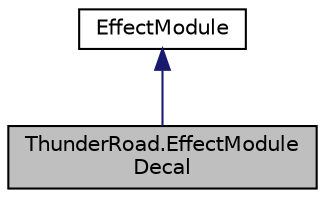digraph "ThunderRoad.EffectModuleDecal"
{
 // LATEX_PDF_SIZE
  edge [fontname="Helvetica",fontsize="10",labelfontname="Helvetica",labelfontsize="10"];
  node [fontname="Helvetica",fontsize="10",shape=record];
  Node1 [label="ThunderRoad.EffectModule\lDecal",height=0.2,width=0.4,color="black", fillcolor="grey75", style="filled", fontcolor="black",tooltip="Class EffectModuleDecal. Implements the ThunderRoad.EffectModule"];
  Node2 -> Node1 [dir="back",color="midnightblue",fontsize="10",style="solid",fontname="Helvetica"];
  Node2 [label="EffectModule",height=0.2,width=0.4,color="black", fillcolor="white", style="filled",URL="$class_thunder_road_1_1_effect_module.html",tooltip="Class EffectModule."];
}
